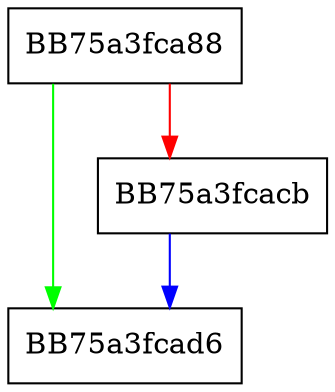 digraph _Calculate_growth {
  node [shape="box"];
  graph [splines=ortho];
  BB75a3fca88 -> BB75a3fcad6 [color="green"];
  BB75a3fca88 -> BB75a3fcacb [color="red"];
  BB75a3fcacb -> BB75a3fcad6 [color="blue"];
}